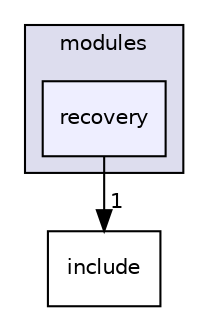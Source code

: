 digraph "src/secp256k1/src/modules/recovery" {
  compound=true
  node [ fontsize="10", fontname="Helvetica"];
  edge [ labelfontsize="10", labelfontname="Helvetica"];
  subgraph clusterdir_403fe05abfd2d392aa3c0b8c300f7bf6 {
    graph [ bgcolor="#ddddee", pencolor="black", label="modules" fontname="Helvetica", fontsize="10", URL="dir_403fe05abfd2d392aa3c0b8c300f7bf6.html"]
  dir_27f6b90a2e23ffca0ad215073d764470 [shape=box, label="recovery", style="filled", fillcolor="#eeeeff", pencolor="black", URL="dir_27f6b90a2e23ffca0ad215073d764470.html"];
  }
  dir_1b4df0b9bba47cf333db333897c5a5a4 [shape=box label="include" URL="dir_1b4df0b9bba47cf333db333897c5a5a4.html"];
  dir_27f6b90a2e23ffca0ad215073d764470->dir_1b4df0b9bba47cf333db333897c5a5a4 [headlabel="1", labeldistance=1.5 headhref="dir_000015_000009.html"];
}
